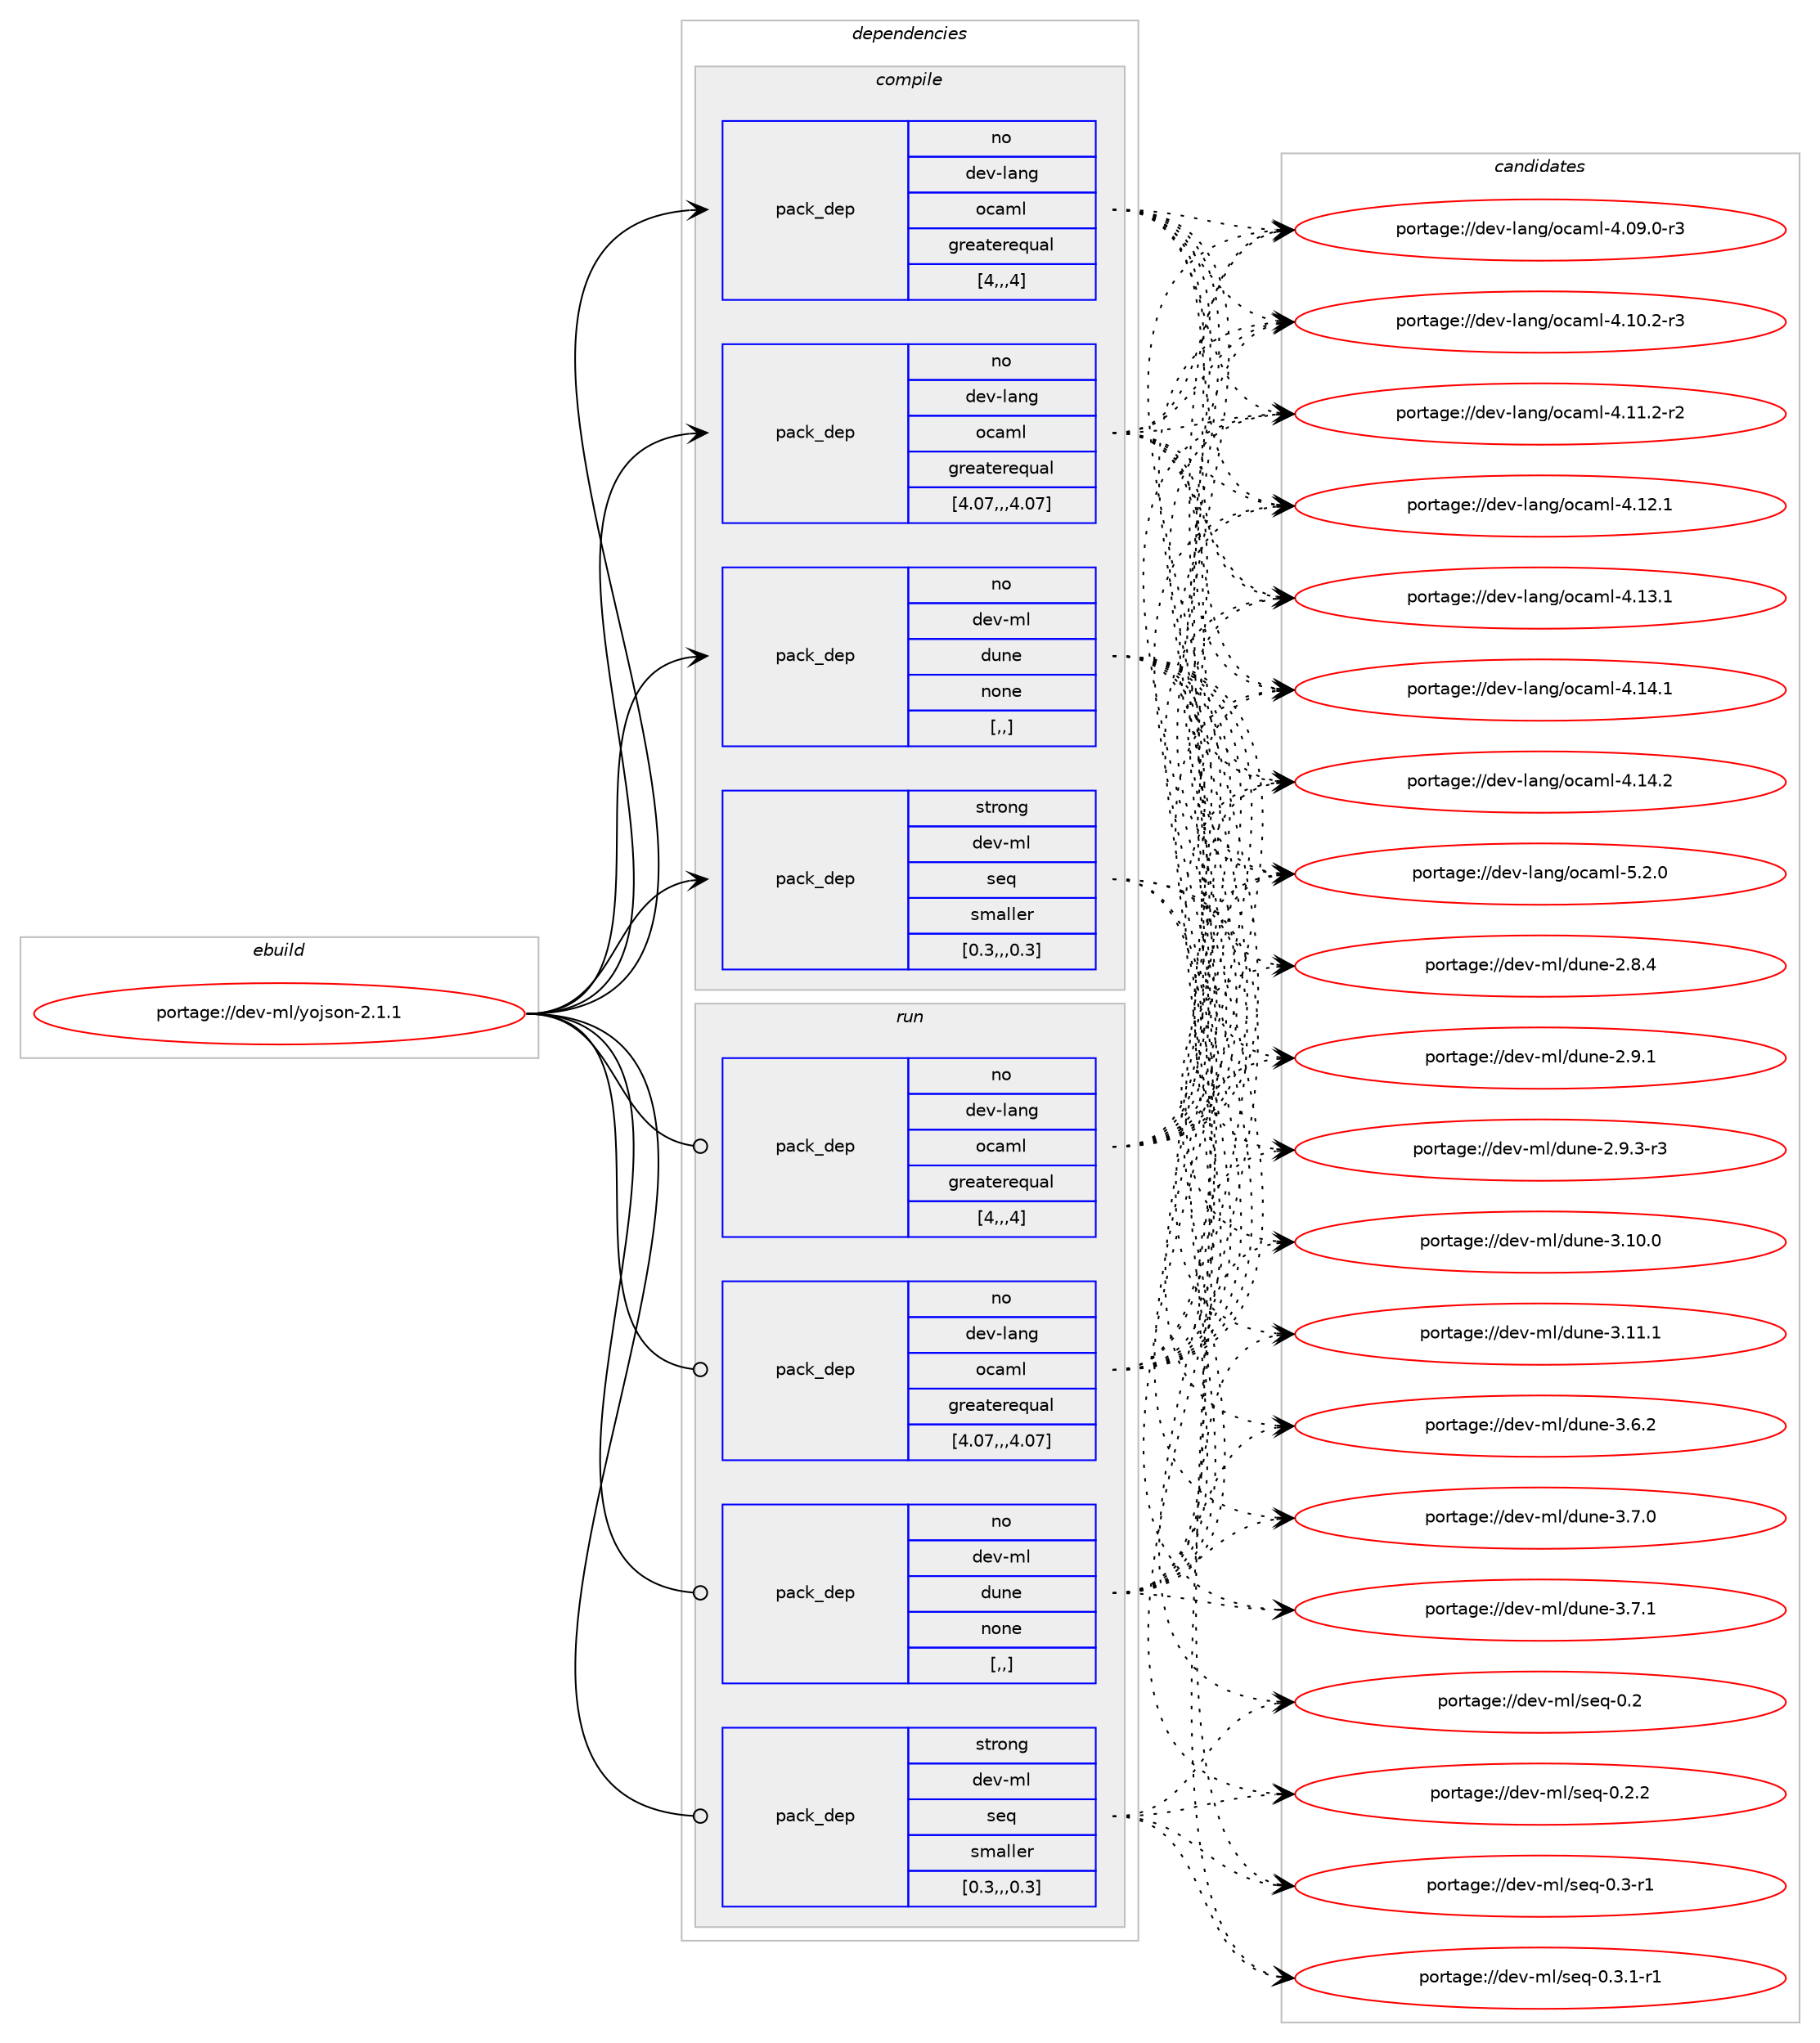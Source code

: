 digraph prolog {

# *************
# Graph options
# *************

newrank=true;
concentrate=true;
compound=true;
graph [rankdir=LR,fontname=Helvetica,fontsize=10,ranksep=1.5];#, ranksep=2.5, nodesep=0.2];
edge  [arrowhead=vee];
node  [fontname=Helvetica,fontsize=10];

# **********
# The ebuild
# **********

subgraph cluster_leftcol {
color=gray;
rank=same;
label=<<i>ebuild</i>>;
id [label="portage://dev-ml/yojson-2.1.1", color=red, width=4, href="../dev-ml/yojson-2.1.1.svg"];
}

# ****************
# The dependencies
# ****************

subgraph cluster_midcol {
color=gray;
label=<<i>dependencies</i>>;
subgraph cluster_compile {
fillcolor="#eeeeee";
style=filled;
label=<<i>compile</i>>;
subgraph pack92206 {
dependency122272 [label=<<TABLE BORDER="0" CELLBORDER="1" CELLSPACING="0" CELLPADDING="4" WIDTH="220"><TR><TD ROWSPAN="6" CELLPADDING="30">pack_dep</TD></TR><TR><TD WIDTH="110">no</TD></TR><TR><TD>dev-lang</TD></TR><TR><TD>ocaml</TD></TR><TR><TD>greaterequal</TD></TR><TR><TD>[4,,,4]</TD></TR></TABLE>>, shape=none, color=blue];
}
id:e -> dependency122272:w [weight=20,style="solid",arrowhead="vee"];
subgraph pack92207 {
dependency122273 [label=<<TABLE BORDER="0" CELLBORDER="1" CELLSPACING="0" CELLPADDING="4" WIDTH="220"><TR><TD ROWSPAN="6" CELLPADDING="30">pack_dep</TD></TR><TR><TD WIDTH="110">no</TD></TR><TR><TD>dev-lang</TD></TR><TR><TD>ocaml</TD></TR><TR><TD>greaterequal</TD></TR><TR><TD>[4.07,,,4.07]</TD></TR></TABLE>>, shape=none, color=blue];
}
id:e -> dependency122273:w [weight=20,style="solid",arrowhead="vee"];
subgraph pack92208 {
dependency122274 [label=<<TABLE BORDER="0" CELLBORDER="1" CELLSPACING="0" CELLPADDING="4" WIDTH="220"><TR><TD ROWSPAN="6" CELLPADDING="30">pack_dep</TD></TR><TR><TD WIDTH="110">no</TD></TR><TR><TD>dev-ml</TD></TR><TR><TD>dune</TD></TR><TR><TD>none</TD></TR><TR><TD>[,,]</TD></TR></TABLE>>, shape=none, color=blue];
}
id:e -> dependency122274:w [weight=20,style="solid",arrowhead="vee"];
subgraph pack92209 {
dependency122275 [label=<<TABLE BORDER="0" CELLBORDER="1" CELLSPACING="0" CELLPADDING="4" WIDTH="220"><TR><TD ROWSPAN="6" CELLPADDING="30">pack_dep</TD></TR><TR><TD WIDTH="110">strong</TD></TR><TR><TD>dev-ml</TD></TR><TR><TD>seq</TD></TR><TR><TD>smaller</TD></TR><TR><TD>[0.3,,,0.3]</TD></TR></TABLE>>, shape=none, color=blue];
}
id:e -> dependency122275:w [weight=20,style="solid",arrowhead="vee"];
}
subgraph cluster_compileandrun {
fillcolor="#eeeeee";
style=filled;
label=<<i>compile and run</i>>;
}
subgraph cluster_run {
fillcolor="#eeeeee";
style=filled;
label=<<i>run</i>>;
subgraph pack92210 {
dependency122276 [label=<<TABLE BORDER="0" CELLBORDER="1" CELLSPACING="0" CELLPADDING="4" WIDTH="220"><TR><TD ROWSPAN="6" CELLPADDING="30">pack_dep</TD></TR><TR><TD WIDTH="110">no</TD></TR><TR><TD>dev-lang</TD></TR><TR><TD>ocaml</TD></TR><TR><TD>greaterequal</TD></TR><TR><TD>[4,,,4]</TD></TR></TABLE>>, shape=none, color=blue];
}
id:e -> dependency122276:w [weight=20,style="solid",arrowhead="odot"];
subgraph pack92211 {
dependency122277 [label=<<TABLE BORDER="0" CELLBORDER="1" CELLSPACING="0" CELLPADDING="4" WIDTH="220"><TR><TD ROWSPAN="6" CELLPADDING="30">pack_dep</TD></TR><TR><TD WIDTH="110">no</TD></TR><TR><TD>dev-lang</TD></TR><TR><TD>ocaml</TD></TR><TR><TD>greaterequal</TD></TR><TR><TD>[4.07,,,4.07]</TD></TR></TABLE>>, shape=none, color=blue];
}
id:e -> dependency122277:w [weight=20,style="solid",arrowhead="odot"];
subgraph pack92212 {
dependency122278 [label=<<TABLE BORDER="0" CELLBORDER="1" CELLSPACING="0" CELLPADDING="4" WIDTH="220"><TR><TD ROWSPAN="6" CELLPADDING="30">pack_dep</TD></TR><TR><TD WIDTH="110">no</TD></TR><TR><TD>dev-ml</TD></TR><TR><TD>dune</TD></TR><TR><TD>none</TD></TR><TR><TD>[,,]</TD></TR></TABLE>>, shape=none, color=blue];
}
id:e -> dependency122278:w [weight=20,style="solid",arrowhead="odot"];
subgraph pack92213 {
dependency122279 [label=<<TABLE BORDER="0" CELLBORDER="1" CELLSPACING="0" CELLPADDING="4" WIDTH="220"><TR><TD ROWSPAN="6" CELLPADDING="30">pack_dep</TD></TR><TR><TD WIDTH="110">strong</TD></TR><TR><TD>dev-ml</TD></TR><TR><TD>seq</TD></TR><TR><TD>smaller</TD></TR><TR><TD>[0.3,,,0.3]</TD></TR></TABLE>>, shape=none, color=blue];
}
id:e -> dependency122279:w [weight=20,style="solid",arrowhead="odot"];
}
}

# **************
# The candidates
# **************

subgraph cluster_choices {
rank=same;
color=gray;
label=<<i>candidates</i>>;

subgraph choice92206 {
color=black;
nodesep=1;
choice1001011184510897110103471119997109108455246485746484511451 [label="portage://dev-lang/ocaml-4.09.0-r3", color=red, width=4,href="../dev-lang/ocaml-4.09.0-r3.svg"];
choice1001011184510897110103471119997109108455246494846504511451 [label="portage://dev-lang/ocaml-4.10.2-r3", color=red, width=4,href="../dev-lang/ocaml-4.10.2-r3.svg"];
choice1001011184510897110103471119997109108455246494946504511450 [label="portage://dev-lang/ocaml-4.11.2-r2", color=red, width=4,href="../dev-lang/ocaml-4.11.2-r2.svg"];
choice100101118451089711010347111999710910845524649504649 [label="portage://dev-lang/ocaml-4.12.1", color=red, width=4,href="../dev-lang/ocaml-4.12.1.svg"];
choice100101118451089711010347111999710910845524649514649 [label="portage://dev-lang/ocaml-4.13.1", color=red, width=4,href="../dev-lang/ocaml-4.13.1.svg"];
choice100101118451089711010347111999710910845524649524649 [label="portage://dev-lang/ocaml-4.14.1", color=red, width=4,href="../dev-lang/ocaml-4.14.1.svg"];
choice100101118451089711010347111999710910845524649524650 [label="portage://dev-lang/ocaml-4.14.2", color=red, width=4,href="../dev-lang/ocaml-4.14.2.svg"];
choice1001011184510897110103471119997109108455346504648 [label="portage://dev-lang/ocaml-5.2.0", color=red, width=4,href="../dev-lang/ocaml-5.2.0.svg"];
dependency122272:e -> choice1001011184510897110103471119997109108455246485746484511451:w [style=dotted,weight="100"];
dependency122272:e -> choice1001011184510897110103471119997109108455246494846504511451:w [style=dotted,weight="100"];
dependency122272:e -> choice1001011184510897110103471119997109108455246494946504511450:w [style=dotted,weight="100"];
dependency122272:e -> choice100101118451089711010347111999710910845524649504649:w [style=dotted,weight="100"];
dependency122272:e -> choice100101118451089711010347111999710910845524649514649:w [style=dotted,weight="100"];
dependency122272:e -> choice100101118451089711010347111999710910845524649524649:w [style=dotted,weight="100"];
dependency122272:e -> choice100101118451089711010347111999710910845524649524650:w [style=dotted,weight="100"];
dependency122272:e -> choice1001011184510897110103471119997109108455346504648:w [style=dotted,weight="100"];
}
subgraph choice92207 {
color=black;
nodesep=1;
choice1001011184510897110103471119997109108455246485746484511451 [label="portage://dev-lang/ocaml-4.09.0-r3", color=red, width=4,href="../dev-lang/ocaml-4.09.0-r3.svg"];
choice1001011184510897110103471119997109108455246494846504511451 [label="portage://dev-lang/ocaml-4.10.2-r3", color=red, width=4,href="../dev-lang/ocaml-4.10.2-r3.svg"];
choice1001011184510897110103471119997109108455246494946504511450 [label="portage://dev-lang/ocaml-4.11.2-r2", color=red, width=4,href="../dev-lang/ocaml-4.11.2-r2.svg"];
choice100101118451089711010347111999710910845524649504649 [label="portage://dev-lang/ocaml-4.12.1", color=red, width=4,href="../dev-lang/ocaml-4.12.1.svg"];
choice100101118451089711010347111999710910845524649514649 [label="portage://dev-lang/ocaml-4.13.1", color=red, width=4,href="../dev-lang/ocaml-4.13.1.svg"];
choice100101118451089711010347111999710910845524649524649 [label="portage://dev-lang/ocaml-4.14.1", color=red, width=4,href="../dev-lang/ocaml-4.14.1.svg"];
choice100101118451089711010347111999710910845524649524650 [label="portage://dev-lang/ocaml-4.14.2", color=red, width=4,href="../dev-lang/ocaml-4.14.2.svg"];
choice1001011184510897110103471119997109108455346504648 [label="portage://dev-lang/ocaml-5.2.0", color=red, width=4,href="../dev-lang/ocaml-5.2.0.svg"];
dependency122273:e -> choice1001011184510897110103471119997109108455246485746484511451:w [style=dotted,weight="100"];
dependency122273:e -> choice1001011184510897110103471119997109108455246494846504511451:w [style=dotted,weight="100"];
dependency122273:e -> choice1001011184510897110103471119997109108455246494946504511450:w [style=dotted,weight="100"];
dependency122273:e -> choice100101118451089711010347111999710910845524649504649:w [style=dotted,weight="100"];
dependency122273:e -> choice100101118451089711010347111999710910845524649514649:w [style=dotted,weight="100"];
dependency122273:e -> choice100101118451089711010347111999710910845524649524649:w [style=dotted,weight="100"];
dependency122273:e -> choice100101118451089711010347111999710910845524649524650:w [style=dotted,weight="100"];
dependency122273:e -> choice1001011184510897110103471119997109108455346504648:w [style=dotted,weight="100"];
}
subgraph choice92208 {
color=black;
nodesep=1;
choice1001011184510910847100117110101455046564652 [label="portage://dev-ml/dune-2.8.4", color=red, width=4,href="../dev-ml/dune-2.8.4.svg"];
choice1001011184510910847100117110101455046574649 [label="portage://dev-ml/dune-2.9.1", color=red, width=4,href="../dev-ml/dune-2.9.1.svg"];
choice10010111845109108471001171101014550465746514511451 [label="portage://dev-ml/dune-2.9.3-r3", color=red, width=4,href="../dev-ml/dune-2.9.3-r3.svg"];
choice100101118451091084710011711010145514649484648 [label="portage://dev-ml/dune-3.10.0", color=red, width=4,href="../dev-ml/dune-3.10.0.svg"];
choice100101118451091084710011711010145514649494649 [label="portage://dev-ml/dune-3.11.1", color=red, width=4,href="../dev-ml/dune-3.11.1.svg"];
choice1001011184510910847100117110101455146544650 [label="portage://dev-ml/dune-3.6.2", color=red, width=4,href="../dev-ml/dune-3.6.2.svg"];
choice1001011184510910847100117110101455146554648 [label="portage://dev-ml/dune-3.7.0", color=red, width=4,href="../dev-ml/dune-3.7.0.svg"];
choice1001011184510910847100117110101455146554649 [label="portage://dev-ml/dune-3.7.1", color=red, width=4,href="../dev-ml/dune-3.7.1.svg"];
dependency122274:e -> choice1001011184510910847100117110101455046564652:w [style=dotted,weight="100"];
dependency122274:e -> choice1001011184510910847100117110101455046574649:w [style=dotted,weight="100"];
dependency122274:e -> choice10010111845109108471001171101014550465746514511451:w [style=dotted,weight="100"];
dependency122274:e -> choice100101118451091084710011711010145514649484648:w [style=dotted,weight="100"];
dependency122274:e -> choice100101118451091084710011711010145514649494649:w [style=dotted,weight="100"];
dependency122274:e -> choice1001011184510910847100117110101455146544650:w [style=dotted,weight="100"];
dependency122274:e -> choice1001011184510910847100117110101455146554648:w [style=dotted,weight="100"];
dependency122274:e -> choice1001011184510910847100117110101455146554649:w [style=dotted,weight="100"];
}
subgraph choice92209 {
color=black;
nodesep=1;
choice100101118451091084711510111345484650 [label="portage://dev-ml/seq-0.2", color=red, width=4,href="../dev-ml/seq-0.2.svg"];
choice1001011184510910847115101113454846504650 [label="portage://dev-ml/seq-0.2.2", color=red, width=4,href="../dev-ml/seq-0.2.2.svg"];
choice1001011184510910847115101113454846514511449 [label="portage://dev-ml/seq-0.3-r1", color=red, width=4,href="../dev-ml/seq-0.3-r1.svg"];
choice10010111845109108471151011134548465146494511449 [label="portage://dev-ml/seq-0.3.1-r1", color=red, width=4,href="../dev-ml/seq-0.3.1-r1.svg"];
dependency122275:e -> choice100101118451091084711510111345484650:w [style=dotted,weight="100"];
dependency122275:e -> choice1001011184510910847115101113454846504650:w [style=dotted,weight="100"];
dependency122275:e -> choice1001011184510910847115101113454846514511449:w [style=dotted,weight="100"];
dependency122275:e -> choice10010111845109108471151011134548465146494511449:w [style=dotted,weight="100"];
}
subgraph choice92210 {
color=black;
nodesep=1;
choice1001011184510897110103471119997109108455246485746484511451 [label="portage://dev-lang/ocaml-4.09.0-r3", color=red, width=4,href="../dev-lang/ocaml-4.09.0-r3.svg"];
choice1001011184510897110103471119997109108455246494846504511451 [label="portage://dev-lang/ocaml-4.10.2-r3", color=red, width=4,href="../dev-lang/ocaml-4.10.2-r3.svg"];
choice1001011184510897110103471119997109108455246494946504511450 [label="portage://dev-lang/ocaml-4.11.2-r2", color=red, width=4,href="../dev-lang/ocaml-4.11.2-r2.svg"];
choice100101118451089711010347111999710910845524649504649 [label="portage://dev-lang/ocaml-4.12.1", color=red, width=4,href="../dev-lang/ocaml-4.12.1.svg"];
choice100101118451089711010347111999710910845524649514649 [label="portage://dev-lang/ocaml-4.13.1", color=red, width=4,href="../dev-lang/ocaml-4.13.1.svg"];
choice100101118451089711010347111999710910845524649524649 [label="portage://dev-lang/ocaml-4.14.1", color=red, width=4,href="../dev-lang/ocaml-4.14.1.svg"];
choice100101118451089711010347111999710910845524649524650 [label="portage://dev-lang/ocaml-4.14.2", color=red, width=4,href="../dev-lang/ocaml-4.14.2.svg"];
choice1001011184510897110103471119997109108455346504648 [label="portage://dev-lang/ocaml-5.2.0", color=red, width=4,href="../dev-lang/ocaml-5.2.0.svg"];
dependency122276:e -> choice1001011184510897110103471119997109108455246485746484511451:w [style=dotted,weight="100"];
dependency122276:e -> choice1001011184510897110103471119997109108455246494846504511451:w [style=dotted,weight="100"];
dependency122276:e -> choice1001011184510897110103471119997109108455246494946504511450:w [style=dotted,weight="100"];
dependency122276:e -> choice100101118451089711010347111999710910845524649504649:w [style=dotted,weight="100"];
dependency122276:e -> choice100101118451089711010347111999710910845524649514649:w [style=dotted,weight="100"];
dependency122276:e -> choice100101118451089711010347111999710910845524649524649:w [style=dotted,weight="100"];
dependency122276:e -> choice100101118451089711010347111999710910845524649524650:w [style=dotted,weight="100"];
dependency122276:e -> choice1001011184510897110103471119997109108455346504648:w [style=dotted,weight="100"];
}
subgraph choice92211 {
color=black;
nodesep=1;
choice1001011184510897110103471119997109108455246485746484511451 [label="portage://dev-lang/ocaml-4.09.0-r3", color=red, width=4,href="../dev-lang/ocaml-4.09.0-r3.svg"];
choice1001011184510897110103471119997109108455246494846504511451 [label="portage://dev-lang/ocaml-4.10.2-r3", color=red, width=4,href="../dev-lang/ocaml-4.10.2-r3.svg"];
choice1001011184510897110103471119997109108455246494946504511450 [label="portage://dev-lang/ocaml-4.11.2-r2", color=red, width=4,href="../dev-lang/ocaml-4.11.2-r2.svg"];
choice100101118451089711010347111999710910845524649504649 [label="portage://dev-lang/ocaml-4.12.1", color=red, width=4,href="../dev-lang/ocaml-4.12.1.svg"];
choice100101118451089711010347111999710910845524649514649 [label="portage://dev-lang/ocaml-4.13.1", color=red, width=4,href="../dev-lang/ocaml-4.13.1.svg"];
choice100101118451089711010347111999710910845524649524649 [label="portage://dev-lang/ocaml-4.14.1", color=red, width=4,href="../dev-lang/ocaml-4.14.1.svg"];
choice100101118451089711010347111999710910845524649524650 [label="portage://dev-lang/ocaml-4.14.2", color=red, width=4,href="../dev-lang/ocaml-4.14.2.svg"];
choice1001011184510897110103471119997109108455346504648 [label="portage://dev-lang/ocaml-5.2.0", color=red, width=4,href="../dev-lang/ocaml-5.2.0.svg"];
dependency122277:e -> choice1001011184510897110103471119997109108455246485746484511451:w [style=dotted,weight="100"];
dependency122277:e -> choice1001011184510897110103471119997109108455246494846504511451:w [style=dotted,weight="100"];
dependency122277:e -> choice1001011184510897110103471119997109108455246494946504511450:w [style=dotted,weight="100"];
dependency122277:e -> choice100101118451089711010347111999710910845524649504649:w [style=dotted,weight="100"];
dependency122277:e -> choice100101118451089711010347111999710910845524649514649:w [style=dotted,weight="100"];
dependency122277:e -> choice100101118451089711010347111999710910845524649524649:w [style=dotted,weight="100"];
dependency122277:e -> choice100101118451089711010347111999710910845524649524650:w [style=dotted,weight="100"];
dependency122277:e -> choice1001011184510897110103471119997109108455346504648:w [style=dotted,weight="100"];
}
subgraph choice92212 {
color=black;
nodesep=1;
choice1001011184510910847100117110101455046564652 [label="portage://dev-ml/dune-2.8.4", color=red, width=4,href="../dev-ml/dune-2.8.4.svg"];
choice1001011184510910847100117110101455046574649 [label="portage://dev-ml/dune-2.9.1", color=red, width=4,href="../dev-ml/dune-2.9.1.svg"];
choice10010111845109108471001171101014550465746514511451 [label="portage://dev-ml/dune-2.9.3-r3", color=red, width=4,href="../dev-ml/dune-2.9.3-r3.svg"];
choice100101118451091084710011711010145514649484648 [label="portage://dev-ml/dune-3.10.0", color=red, width=4,href="../dev-ml/dune-3.10.0.svg"];
choice100101118451091084710011711010145514649494649 [label="portage://dev-ml/dune-3.11.1", color=red, width=4,href="../dev-ml/dune-3.11.1.svg"];
choice1001011184510910847100117110101455146544650 [label="portage://dev-ml/dune-3.6.2", color=red, width=4,href="../dev-ml/dune-3.6.2.svg"];
choice1001011184510910847100117110101455146554648 [label="portage://dev-ml/dune-3.7.0", color=red, width=4,href="../dev-ml/dune-3.7.0.svg"];
choice1001011184510910847100117110101455146554649 [label="portage://dev-ml/dune-3.7.1", color=red, width=4,href="../dev-ml/dune-3.7.1.svg"];
dependency122278:e -> choice1001011184510910847100117110101455046564652:w [style=dotted,weight="100"];
dependency122278:e -> choice1001011184510910847100117110101455046574649:w [style=dotted,weight="100"];
dependency122278:e -> choice10010111845109108471001171101014550465746514511451:w [style=dotted,weight="100"];
dependency122278:e -> choice100101118451091084710011711010145514649484648:w [style=dotted,weight="100"];
dependency122278:e -> choice100101118451091084710011711010145514649494649:w [style=dotted,weight="100"];
dependency122278:e -> choice1001011184510910847100117110101455146544650:w [style=dotted,weight="100"];
dependency122278:e -> choice1001011184510910847100117110101455146554648:w [style=dotted,weight="100"];
dependency122278:e -> choice1001011184510910847100117110101455146554649:w [style=dotted,weight="100"];
}
subgraph choice92213 {
color=black;
nodesep=1;
choice100101118451091084711510111345484650 [label="portage://dev-ml/seq-0.2", color=red, width=4,href="../dev-ml/seq-0.2.svg"];
choice1001011184510910847115101113454846504650 [label="portage://dev-ml/seq-0.2.2", color=red, width=4,href="../dev-ml/seq-0.2.2.svg"];
choice1001011184510910847115101113454846514511449 [label="portage://dev-ml/seq-0.3-r1", color=red, width=4,href="../dev-ml/seq-0.3-r1.svg"];
choice10010111845109108471151011134548465146494511449 [label="portage://dev-ml/seq-0.3.1-r1", color=red, width=4,href="../dev-ml/seq-0.3.1-r1.svg"];
dependency122279:e -> choice100101118451091084711510111345484650:w [style=dotted,weight="100"];
dependency122279:e -> choice1001011184510910847115101113454846504650:w [style=dotted,weight="100"];
dependency122279:e -> choice1001011184510910847115101113454846514511449:w [style=dotted,weight="100"];
dependency122279:e -> choice10010111845109108471151011134548465146494511449:w [style=dotted,weight="100"];
}
}

}
